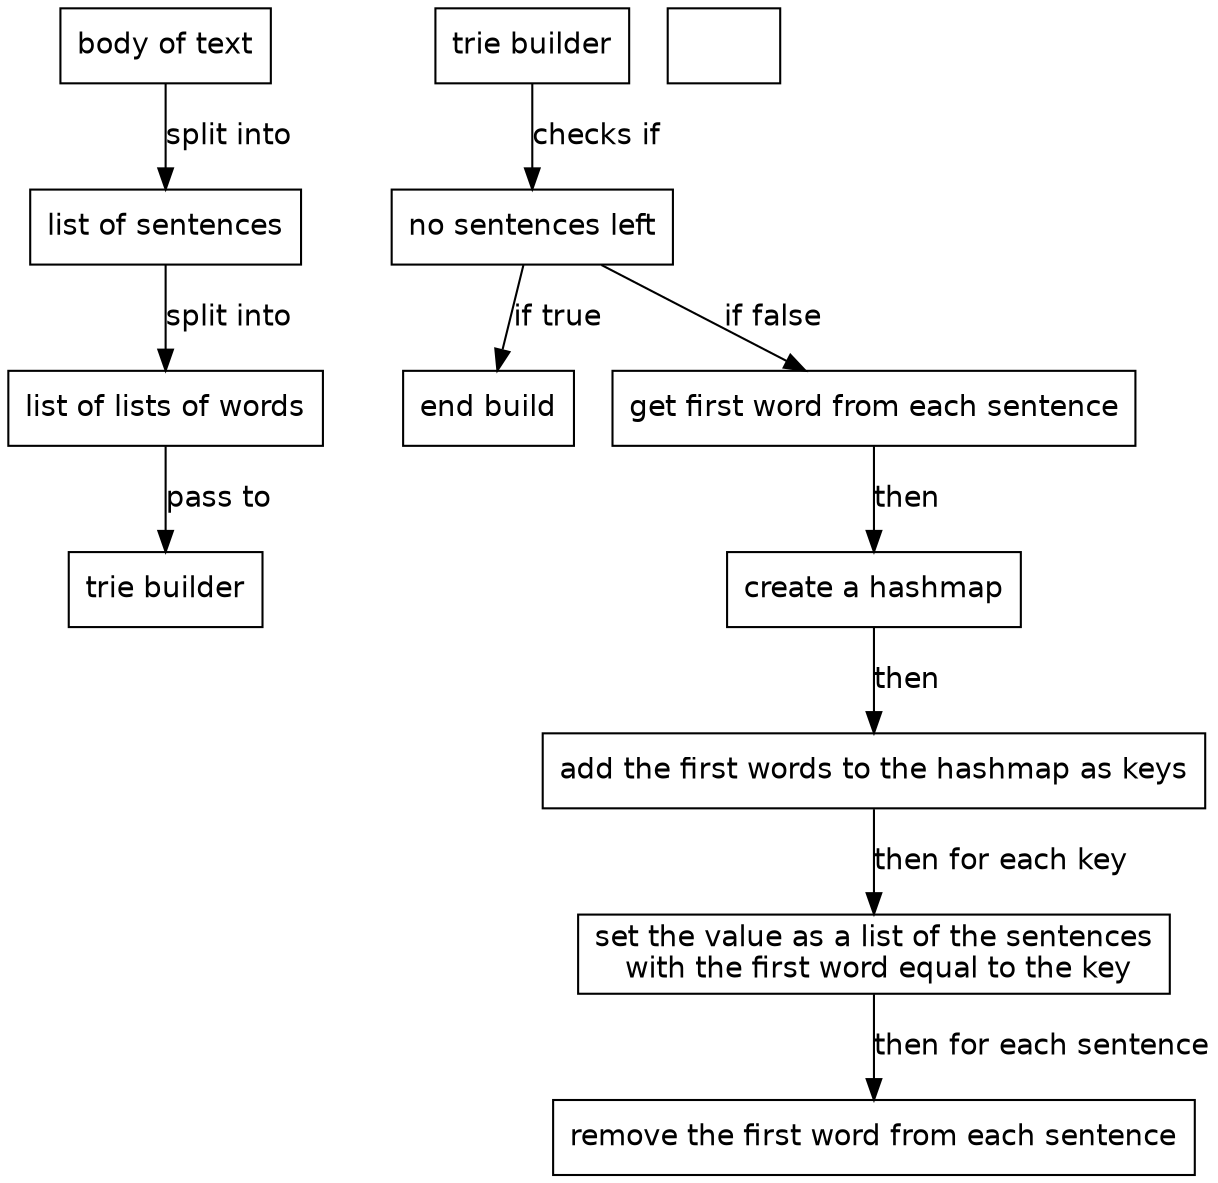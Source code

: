 digraph G {
    graph [fontname="Helvetica"]
    node [fontname="Helvetica", shape=box]
    edge [fontname="Helvetica"]

    a [label="body of text"]
    b [label="list of sentences"]
    c [label="list of lists of words"]
    d [label="trie builder"]

    a -> b [label="split into"]
    b -> c [label="split into"]
    c -> d [label="pass to"]

    e [label="trie builder"]
    f [label="no sentences left"]
    g [label="end build"]
    h [label="get first word from each sentence"]
    i [label="create a hashmap"]
    j [label="add the first words to the hashmap as keys"]
    k [label="set the value as a list of the sentences\n with the first word equal to the key"]
    l [label="remove the first word from each sentence"]
    m [label=""]

    e -> f [label="checks if"]
    f -> g [label="if true"]
    f -> h [label="if false"]
    h -> i [label="then"]
    i -> j [label="then"]
    j -> k [label="then for each key"]
    k -> l [label="then for each sentence"]
}
